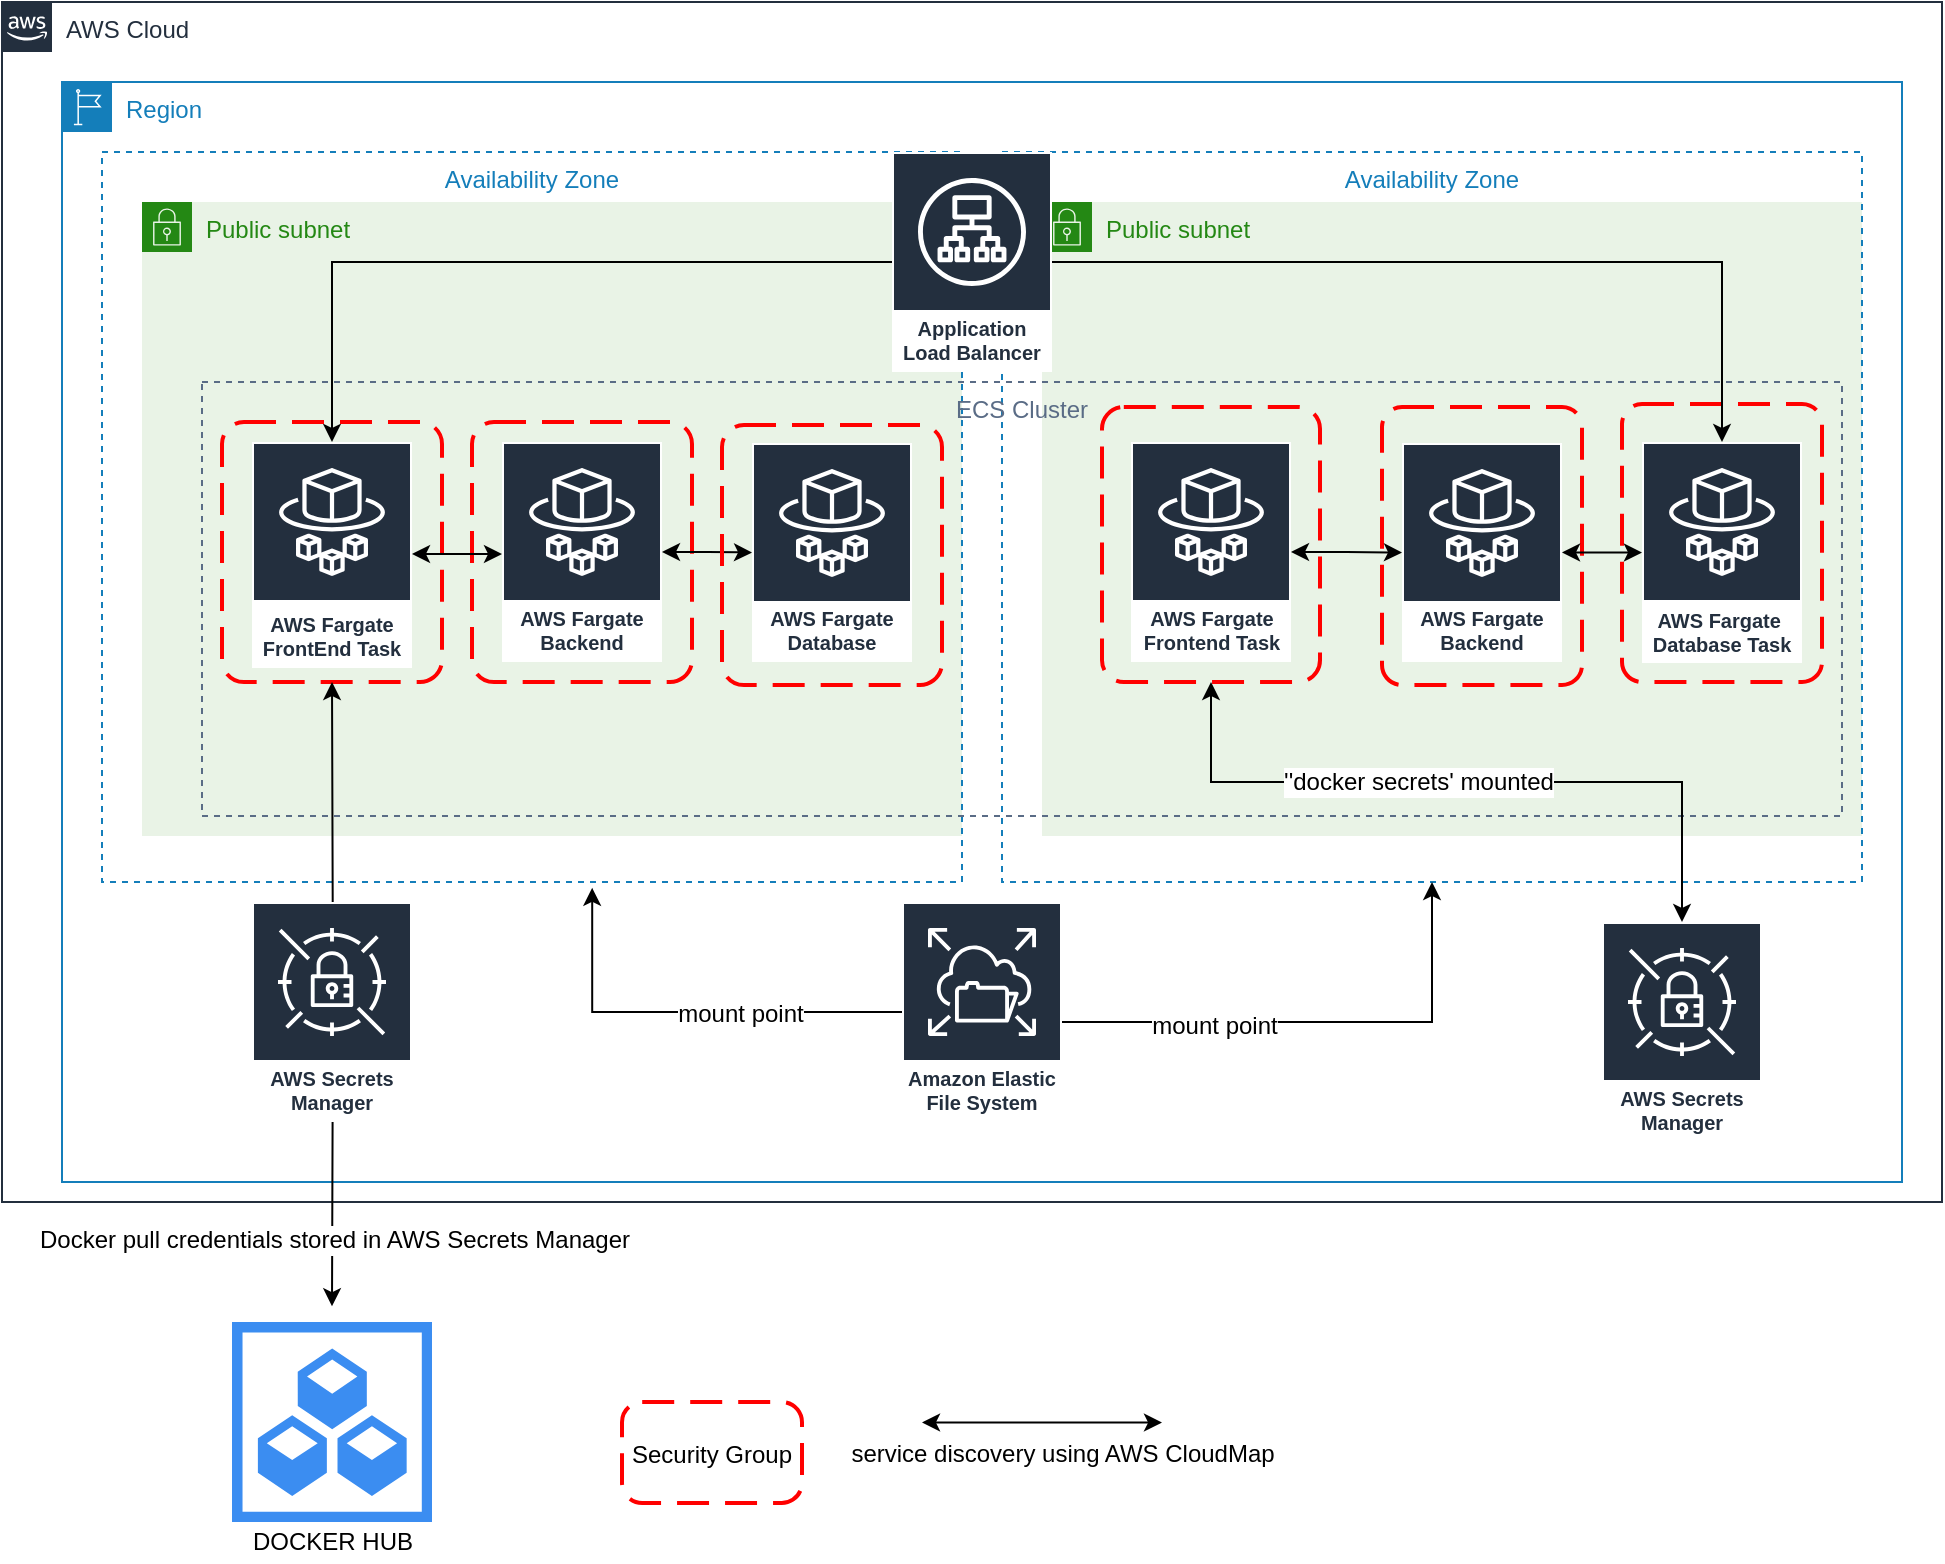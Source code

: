 <mxfile version="12.4.8" type="device"><diagram id="RhaTBPiw6FO8BGScOlFl" name="Page-1"><mxGraphModel dx="1426" dy="608" grid="1" gridSize="10" guides="1" tooltips="1" connect="1" arrows="1" fold="1" page="1" pageScale="1" pageWidth="1100" pageHeight="850" math="0" shadow="0"><root><mxCell id="0"/><mxCell id="1" parent="0"/><mxCell id="BrOpJ2LdTtyrTPPs72TA-6" value="Public subnet" style="points=[[0,0],[0.25,0],[0.5,0],[0.75,0],[1,0],[1,0.25],[1,0.5],[1,0.75],[1,1],[0.75,1],[0.5,1],[0.25,1],[0,1],[0,0.75],[0,0.5],[0,0.25]];outlineConnect=0;gradientColor=none;html=1;whiteSpace=wrap;fontSize=12;fontStyle=0;shape=mxgraph.aws4.group;grIcon=mxgraph.aws4.group_security_group;grStroke=0;strokeColor=#248814;fillColor=#E9F3E6;verticalAlign=top;align=left;spacingLeft=30;fontColor=#248814;dashed=0;" vertex="1" parent="1"><mxGeometry x="560" y="140" width="410" height="317" as="geometry"/></mxCell><mxCell id="BrOpJ2LdTtyrTPPs72TA-1" value="AWS Cloud" style="points=[[0,0],[0.25,0],[0.5,0],[0.75,0],[1,0],[1,0.25],[1,0.5],[1,0.75],[1,1],[0.75,1],[0.5,1],[0.25,1],[0,1],[0,0.75],[0,0.5],[0,0.25]];outlineConnect=0;gradientColor=none;html=1;whiteSpace=wrap;fontSize=12;fontStyle=0;shape=mxgraph.aws4.group;grIcon=mxgraph.aws4.group_aws_cloud_alt;strokeColor=#232F3E;fillColor=none;verticalAlign=top;align=left;spacingLeft=30;fontColor=#232F3E;dashed=0;" vertex="1" parent="1"><mxGeometry x="40" y="40" width="970" height="600" as="geometry"/></mxCell><mxCell id="BrOpJ2LdTtyrTPPs72TA-2" value="Region" style="points=[[0,0],[0.25,0],[0.5,0],[0.75,0],[1,0],[1,0.25],[1,0.5],[1,0.75],[1,1],[0.75,1],[0.5,1],[0.25,1],[0,1],[0,0.75],[0,0.5],[0,0.25]];outlineConnect=0;gradientColor=none;html=1;whiteSpace=wrap;fontSize=12;fontStyle=0;shape=mxgraph.aws4.group;grIcon=mxgraph.aws4.group_region;strokeColor=#147EBA;fillColor=none;verticalAlign=top;align=left;spacingLeft=30;fontColor=#147EBA;dashed=0;" vertex="1" parent="1"><mxGeometry x="70" y="80" width="920" height="550" as="geometry"/></mxCell><mxCell id="BrOpJ2LdTtyrTPPs72TA-4" value="Availability Zone" style="fillColor=none;strokeColor=#147EBA;dashed=1;verticalAlign=top;fontStyle=0;fontColor=#147EBA;" vertex="1" parent="1"><mxGeometry x="540" y="115" width="430" height="365" as="geometry"/></mxCell><mxCell id="BrOpJ2LdTtyrTPPs72TA-30" value="" style="rounded=1;arcSize=10;dashed=1;strokeColor=#ff0000;fillColor=none;gradientColor=none;dashPattern=8 4;strokeWidth=2;" vertex="1" parent="1"><mxGeometry x="850" y="241" width="100" height="139" as="geometry"/></mxCell><mxCell id="BrOpJ2LdTtyrTPPs72TA-31" value="" style="rounded=1;arcSize=10;dashed=1;strokeColor=#ff0000;fillColor=none;gradientColor=none;dashPattern=8 4;strokeWidth=2;" vertex="1" parent="1"><mxGeometry x="730" y="242.5" width="100" height="139" as="geometry"/></mxCell><mxCell id="BrOpJ2LdTtyrTPPs72TA-5" value="Public subnet" style="points=[[0,0],[0.25,0],[0.5,0],[0.75,0],[1,0],[1,0.25],[1,0.5],[1,0.75],[1,1],[0.75,1],[0.5,1],[0.25,1],[0,1],[0,0.75],[0,0.5],[0,0.25]];outlineConnect=0;gradientColor=none;html=1;whiteSpace=wrap;fontSize=12;fontStyle=0;shape=mxgraph.aws4.group;grIcon=mxgraph.aws4.group_security_group;grStroke=0;strokeColor=#248814;fillColor=#E9F3E6;verticalAlign=top;align=left;spacingLeft=30;fontColor=#248814;dashed=0;" vertex="1" parent="1"><mxGeometry x="110" y="140" width="410" height="317" as="geometry"/></mxCell><mxCell id="BrOpJ2LdTtyrTPPs72TA-27" value="" style="rounded=1;arcSize=10;dashed=1;strokeColor=#ff0000;fillColor=none;gradientColor=none;dashPattern=8 4;strokeWidth=2;" vertex="1" parent="1"><mxGeometry x="275" y="250" width="110" height="130" as="geometry"/></mxCell><mxCell id="BrOpJ2LdTtyrTPPs72TA-3" value="Availability Zone" style="fillColor=none;strokeColor=#147EBA;dashed=1;verticalAlign=top;fontStyle=0;fontColor=#147EBA;" vertex="1" parent="1"><mxGeometry x="90" y="115" width="430" height="365" as="geometry"/></mxCell><mxCell id="BrOpJ2LdTtyrTPPs72TA-8" value="ECS Cluster" style="fillColor=none;strokeColor=#5A6C86;dashed=1;verticalAlign=top;fontStyle=0;fontColor=#5A6C86;" vertex="1" parent="1"><mxGeometry x="140" y="230" width="820" height="217" as="geometry"/></mxCell><mxCell id="BrOpJ2LdTtyrTPPs72TA-10" value="AWS Fargate FrontEnd Task" style="outlineConnect=0;fontColor=#232F3E;gradientColor=none;strokeColor=#ffffff;fillColor=#232F3E;dashed=0;verticalLabelPosition=middle;verticalAlign=bottom;align=center;html=1;whiteSpace=wrap;fontSize=10;fontStyle=1;spacing=3;shape=mxgraph.aws4.productIcon;prIcon=mxgraph.aws4.fargate;" vertex="1" parent="1"><mxGeometry x="165" y="260" width="80" height="113" as="geometry"/></mxCell><mxCell id="BrOpJ2LdTtyrTPPs72TA-41" style="edgeStyle=orthogonalEdgeStyle;rounded=0;orthogonalLoop=1;jettySize=auto;html=1;entryX=0.57;entryY=1.008;entryDx=0;entryDy=0;entryPerimeter=0;" edge="1" parent="1" source="BrOpJ2LdTtyrTPPs72TA-13" target="BrOpJ2LdTtyrTPPs72TA-3"><mxGeometry relative="1" as="geometry"><Array as="points"><mxPoint x="335" y="545"/></Array></mxGeometry></mxCell><mxCell id="BrOpJ2LdTtyrTPPs72TA-45" value="mount point" style="text;html=1;align=center;verticalAlign=middle;resizable=0;points=[];labelBackgroundColor=#ffffff;" vertex="1" connectable="0" parent="BrOpJ2LdTtyrTPPs72TA-41"><mxGeometry x="-0.254" y="1" relative="1" as="geometry"><mxPoint as="offset"/></mxGeometry></mxCell><mxCell id="BrOpJ2LdTtyrTPPs72TA-13" value="Amazon Elastic File System" style="outlineConnect=0;fontColor=#232F3E;gradientColor=none;strokeColor=#ffffff;fillColor=#232F3E;dashed=0;verticalLabelPosition=middle;verticalAlign=bottom;align=center;html=1;whiteSpace=wrap;fontSize=10;fontStyle=1;spacing=3;shape=mxgraph.aws4.productIcon;prIcon=mxgraph.aws4.elastic_file_system;" vertex="1" parent="1"><mxGeometry x="490" y="490" width="80" height="110" as="geometry"/></mxCell><mxCell id="BrOpJ2LdTtyrTPPs72TA-19" style="edgeStyle=orthogonalEdgeStyle;rounded=0;orthogonalLoop=1;jettySize=auto;html=1;" edge="1" parent="1" source="BrOpJ2LdTtyrTPPs72TA-18" target="BrOpJ2LdTtyrTPPs72TA-10"><mxGeometry relative="1" as="geometry"/></mxCell><mxCell id="BrOpJ2LdTtyrTPPs72TA-20" style="edgeStyle=orthogonalEdgeStyle;rounded=0;orthogonalLoop=1;jettySize=auto;html=1;" edge="1" parent="1" source="BrOpJ2LdTtyrTPPs72TA-18" target="BrOpJ2LdTtyrTPPs72TA-11"><mxGeometry relative="1" as="geometry"/></mxCell><mxCell id="BrOpJ2LdTtyrTPPs72TA-18" value="Application Load Balancer" style="outlineConnect=0;fontColor=#232F3E;gradientColor=none;strokeColor=#ffffff;fillColor=#232F3E;dashed=0;verticalLabelPosition=middle;verticalAlign=bottom;align=center;html=1;whiteSpace=wrap;fontSize=10;fontStyle=1;spacing=3;shape=mxgraph.aws4.productIcon;prIcon=mxgraph.aws4.application_load_balancer;" vertex="1" parent="1"><mxGeometry x="485" y="115" width="80" height="110" as="geometry"/></mxCell><mxCell id="BrOpJ2LdTtyrTPPs72TA-46" style="edgeStyle=orthogonalEdgeStyle;rounded=0;orthogonalLoop=1;jettySize=auto;html=1;startArrow=classic;startFill=1;" edge="1" parent="1" source="BrOpJ2LdTtyrTPPs72TA-21" target="BrOpJ2LdTtyrTPPs72TA-29"><mxGeometry relative="1" as="geometry"/></mxCell><mxCell id="BrOpJ2LdTtyrTPPs72TA-21" value="AWS Fargate Backend" style="outlineConnect=0;fontColor=#232F3E;gradientColor=none;strokeColor=#ffffff;fillColor=#232F3E;dashed=0;verticalLabelPosition=middle;verticalAlign=bottom;align=center;html=1;whiteSpace=wrap;fontSize=10;fontStyle=1;spacing=3;shape=mxgraph.aws4.productIcon;prIcon=mxgraph.aws4.fargate;" vertex="1" parent="1"><mxGeometry x="290" y="260" width="80" height="110" as="geometry"/></mxCell><mxCell id="BrOpJ2LdTtyrTPPs72TA-25" value="" style="rounded=1;arcSize=10;dashed=1;strokeColor=#ff0000;fillColor=none;gradientColor=none;dashPattern=8 4;strokeWidth=2;" vertex="1" parent="1"><mxGeometry x="150" y="250" width="110" height="130" as="geometry"/></mxCell><mxCell id="BrOpJ2LdTtyrTPPs72TA-28" value="" style="rounded=1;arcSize=10;dashed=1;strokeColor=#ff0000;fillColor=none;gradientColor=none;dashPattern=8 4;strokeWidth=2;" vertex="1" parent="1"><mxGeometry x="400" y="251.5" width="110" height="130" as="geometry"/></mxCell><mxCell id="BrOpJ2LdTtyrTPPs72TA-29" value="AWS Fargate&lt;br&gt;Database" style="outlineConnect=0;fontColor=#232F3E;gradientColor=none;strokeColor=#ffffff;fillColor=#232F3E;dashed=0;verticalLabelPosition=middle;verticalAlign=bottom;align=center;html=1;whiteSpace=wrap;fontSize=10;fontStyle=1;spacing=3;shape=mxgraph.aws4.productIcon;prIcon=mxgraph.aws4.fargate;" vertex="1" parent="1"><mxGeometry x="415" y="260.5" width="80" height="109.5" as="geometry"/></mxCell><mxCell id="BrOpJ2LdTtyrTPPs72TA-32" value="" style="rounded=1;arcSize=10;dashed=1;strokeColor=#ff0000;fillColor=none;gradientColor=none;dashPattern=8 4;strokeWidth=2;" vertex="1" parent="1"><mxGeometry x="590" y="242.5" width="109" height="137.5" as="geometry"/></mxCell><mxCell id="BrOpJ2LdTtyrTPPs72TA-52" style="edgeStyle=orthogonalEdgeStyle;rounded=0;orthogonalLoop=1;jettySize=auto;html=1;startArrow=classic;startFill=1;" edge="1" parent="1" source="BrOpJ2LdTtyrTPPs72TA-33" target="BrOpJ2LdTtyrTPPs72TA-22"><mxGeometry relative="1" as="geometry"/></mxCell><mxCell id="BrOpJ2LdTtyrTPPs72TA-33" value="AWS Fargate&lt;br&gt;Frontend Task" style="outlineConnect=0;fontColor=#232F3E;gradientColor=none;strokeColor=#ffffff;fillColor=#232F3E;dashed=0;verticalLabelPosition=middle;verticalAlign=bottom;align=center;html=1;whiteSpace=wrap;fontSize=10;fontStyle=1;spacing=3;shape=mxgraph.aws4.productIcon;prIcon=mxgraph.aws4.fargate;" vertex="1" parent="1"><mxGeometry x="604.5" y="260" width="80" height="110" as="geometry"/></mxCell><mxCell id="BrOpJ2LdTtyrTPPs72TA-34" value="Security Group" style="rounded=1;arcSize=20;dashed=1;strokeColor=#ff0000;fillColor=none;gradientColor=none;dashPattern=8 4;strokeWidth=2;" vertex="1" parent="1"><mxGeometry x="350" y="740" width="90" height="50.5" as="geometry"/></mxCell><mxCell id="BrOpJ2LdTtyrTPPs72TA-55" style="edgeStyle=orthogonalEdgeStyle;rounded=0;orthogonalLoop=1;jettySize=auto;html=1;startArrow=classic;startFill=1;" edge="1" parent="1" source="BrOpJ2LdTtyrTPPs72TA-22" target="BrOpJ2LdTtyrTPPs72TA-11"><mxGeometry relative="1" as="geometry"/></mxCell><mxCell id="BrOpJ2LdTtyrTPPs72TA-22" value="AWS Fargate Backend" style="outlineConnect=0;fontColor=#232F3E;gradientColor=none;strokeColor=#ffffff;fillColor=#232F3E;dashed=0;verticalLabelPosition=middle;verticalAlign=bottom;align=center;html=1;whiteSpace=wrap;fontSize=10;fontStyle=1;spacing=3;shape=mxgraph.aws4.productIcon;prIcon=mxgraph.aws4.fargate;" vertex="1" parent="1"><mxGeometry x="740" y="260.5" width="80" height="109.5" as="geometry"/></mxCell><mxCell id="BrOpJ2LdTtyrTPPs72TA-11" value="AWS Fargate&amp;nbsp; Database Task" style="outlineConnect=0;fontColor=#232F3E;gradientColor=none;strokeColor=#ffffff;fillColor=#232F3E;dashed=0;verticalLabelPosition=middle;verticalAlign=bottom;align=center;html=1;whiteSpace=wrap;fontSize=10;fontStyle=1;spacing=3;shape=mxgraph.aws4.productIcon;prIcon=mxgraph.aws4.fargate;" vertex="1" parent="1"><mxGeometry x="860" y="260" width="80" height="110.5" as="geometry"/></mxCell><mxCell id="BrOpJ2LdTtyrTPPs72TA-43" style="edgeStyle=orthogonalEdgeStyle;rounded=0;orthogonalLoop=1;jettySize=auto;html=1;entryX=0.5;entryY=1;entryDx=0;entryDy=0;" edge="1" parent="1" source="BrOpJ2LdTtyrTPPs72TA-13" target="BrOpJ2LdTtyrTPPs72TA-4"><mxGeometry relative="1" as="geometry"><Array as="points"><mxPoint x="755" y="550"/></Array></mxGeometry></mxCell><mxCell id="BrOpJ2LdTtyrTPPs72TA-44" value="mount point" style="text;html=1;align=center;verticalAlign=middle;resizable=0;points=[];labelBackgroundColor=#ffffff;" vertex="1" connectable="0" parent="BrOpJ2LdTtyrTPPs72TA-43"><mxGeometry x="-0.404" y="-2" relative="1" as="geometry"><mxPoint as="offset"/></mxGeometry></mxCell><mxCell id="BrOpJ2LdTtyrTPPs72TA-49" style="edgeStyle=orthogonalEdgeStyle;rounded=0;orthogonalLoop=1;jettySize=auto;html=1;startArrow=classic;startFill=1;" edge="1" parent="1"><mxGeometry relative="1" as="geometry"><mxPoint x="245" y="316" as="sourcePoint"/><mxPoint x="290" y="316" as="targetPoint"/></mxGeometry></mxCell><mxCell id="BrOpJ2LdTtyrTPPs72TA-56" style="edgeStyle=orthogonalEdgeStyle;rounded=0;orthogonalLoop=1;jettySize=auto;html=1;startArrow=classic;startFill=1;" edge="1" parent="1"><mxGeometry relative="1" as="geometry"><mxPoint x="500" y="750.25" as="sourcePoint"/><mxPoint x="620" y="750.25" as="targetPoint"/><Array as="points"><mxPoint x="620" y="750"/><mxPoint x="620" y="750"/></Array></mxGeometry></mxCell><mxCell id="BrOpJ2LdTtyrTPPs72TA-58" value="service discovery using AWS CloudMap" style="text;html=1;align=center;verticalAlign=middle;resizable=0;points=[];labelBackgroundColor=#ffffff;" vertex="1" connectable="0" parent="BrOpJ2LdTtyrTPPs72TA-56"><mxGeometry x="0.5" y="-43" relative="1" as="geometry"><mxPoint x="-20" y="-27.75" as="offset"/></mxGeometry></mxCell><mxCell id="BrOpJ2LdTtyrTPPs72TA-61" style="edgeStyle=orthogonalEdgeStyle;rounded=0;orthogonalLoop=1;jettySize=auto;html=1;entryX=0.5;entryY=1;entryDx=0;entryDy=0;startArrow=classic;startFill=1;" edge="1" parent="1" target="BrOpJ2LdTtyrTPPs72TA-25"><mxGeometry relative="1" as="geometry"><mxPoint x="205" y="692.1" as="sourcePoint"/></mxGeometry></mxCell><mxCell id="BrOpJ2LdTtyrTPPs72TA-67" value="Docker pull credentials stored in AWS Secrets Manager" style="text;html=1;align=center;verticalAlign=middle;resizable=0;points=[];labelBackgroundColor=#ffffff;" vertex="1" connectable="0" parent="BrOpJ2LdTtyrTPPs72TA-61"><mxGeometry x="-0.788" y="-1" relative="1" as="geometry"><mxPoint as="offset"/></mxGeometry></mxCell><mxCell id="BrOpJ2LdTtyrTPPs72TA-64" style="edgeStyle=orthogonalEdgeStyle;rounded=0;orthogonalLoop=1;jettySize=auto;html=1;entryX=0.5;entryY=1;entryDx=0;entryDy=0;startArrow=classic;startFill=1;" edge="1" parent="1" source="BrOpJ2LdTtyrTPPs72TA-63" target="BrOpJ2LdTtyrTPPs72TA-32"><mxGeometry relative="1" as="geometry"><Array as="points"><mxPoint x="880" y="430"/><mxPoint x="645" y="430"/></Array></mxGeometry></mxCell><mxCell id="BrOpJ2LdTtyrTPPs72TA-65" value="''docker secrets' mounted" style="text;html=1;align=center;verticalAlign=middle;resizable=0;points=[];labelBackgroundColor=#ffffff;" vertex="1" connectable="0" parent="BrOpJ2LdTtyrTPPs72TA-64"><mxGeometry x="0.138" relative="1" as="geometry"><mxPoint as="offset"/></mxGeometry></mxCell><mxCell id="BrOpJ2LdTtyrTPPs72TA-63" value="AWS Secrets Manager" style="outlineConnect=0;fontColor=#232F3E;gradientColor=none;strokeColor=#ffffff;fillColor=#232F3E;dashed=0;verticalLabelPosition=middle;verticalAlign=bottom;align=center;html=1;whiteSpace=wrap;fontSize=10;fontStyle=1;spacing=3;shape=mxgraph.aws4.productIcon;prIcon=mxgraph.aws4.secrets_manager;" vertex="1" parent="1"><mxGeometry x="840" y="500" width="80" height="110" as="geometry"/></mxCell><mxCell id="BrOpJ2LdTtyrTPPs72TA-66" value="AWS Secrets Manager" style="outlineConnect=0;fontColor=#232F3E;gradientColor=none;strokeColor=#ffffff;fillColor=#232F3E;dashed=0;verticalLabelPosition=middle;verticalAlign=bottom;align=center;html=1;whiteSpace=wrap;fontSize=10;fontStyle=1;spacing=3;shape=mxgraph.aws4.productIcon;prIcon=mxgraph.aws4.secrets_manager;" vertex="1" parent="1"><mxGeometry x="165" y="490" width="80" height="110" as="geometry"/></mxCell><mxCell id="BrOpJ2LdTtyrTPPs72TA-68" value="" style="html=1;aspect=fixed;strokeColor=none;shadow=0;align=center;verticalAlign=top;fillColor=#3B8DF1;shape=mxgraph.gcp2.repository_3" vertex="1" parent="1"><mxGeometry x="155" y="700" width="100" height="100" as="geometry"/></mxCell><mxCell id="BrOpJ2LdTtyrTPPs72TA-72" value="DOCKER HUB" style="text;html=1;align=center;verticalAlign=middle;resizable=0;points=[];autosize=1;" vertex="1" parent="1"><mxGeometry x="155" y="800" width="100" height="20" as="geometry"/></mxCell></root></mxGraphModel></diagram></mxfile>